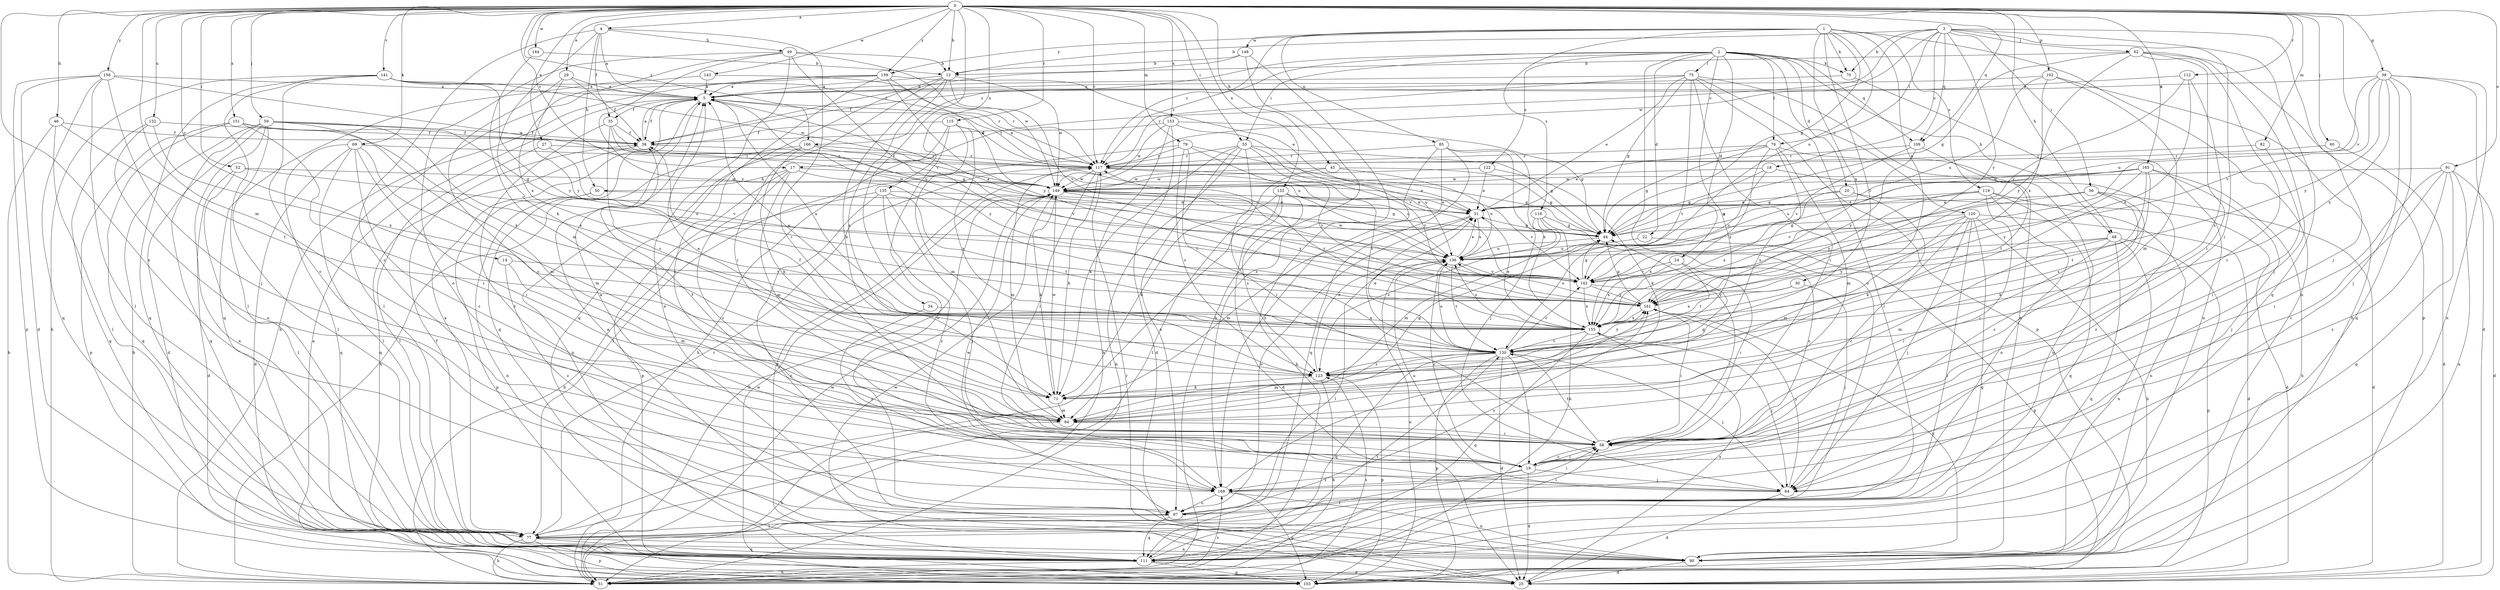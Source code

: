 strict digraph  {
0;
1;
2;
3;
4;
5;
12;
14;
17;
18;
19;
20;
22;
24;
25;
27;
29;
30;
31;
34;
35;
38;
39;
44;
45;
46;
48;
49;
50;
51;
52;
55;
56;
58;
59;
60;
62;
64;
69;
70;
71;
75;
76;
77;
79;
82;
84;
85;
90;
91;
97;
102;
103;
109;
111;
112;
115;
117;
118;
119;
120;
122;
123;
130;
132;
135;
136;
141;
142;
143;
144;
148;
149;
151;
152;
153;
155;
156;
159;
161;
165;
166;
168;
0 -> 4  [label=a];
0 -> 12  [label=b];
0 -> 14  [label=c];
0 -> 17  [label=c];
0 -> 27  [label=e];
0 -> 29  [label=e];
0 -> 34  [label=f];
0 -> 39  [label=g];
0 -> 45  [label=h];
0 -> 46  [label=h];
0 -> 48  [label=h];
0 -> 52  [label=i];
0 -> 55  [label=i];
0 -> 59  [label=j];
0 -> 60  [label=j];
0 -> 69  [label=k];
0 -> 79  [label=m];
0 -> 82  [label=m];
0 -> 84  [label=m];
0 -> 91  [label=o];
0 -> 97  [label=o];
0 -> 102  [label=p];
0 -> 109  [label=q];
0 -> 112  [label=r];
0 -> 115  [label=r];
0 -> 117  [label=r];
0 -> 132  [label=u];
0 -> 135  [label=u];
0 -> 141  [label=v];
0 -> 142  [label=v];
0 -> 143  [label=w];
0 -> 144  [label=w];
0 -> 151  [label=x];
0 -> 152  [label=x];
0 -> 153  [label=x];
0 -> 156  [label=y];
0 -> 159  [label=y];
0 -> 165  [label=z];
0 -> 166  [label=z];
1 -> 30  [label=e];
1 -> 44  [label=g];
1 -> 70  [label=k];
1 -> 85  [label=n];
1 -> 90  [label=n];
1 -> 117  [label=r];
1 -> 118  [label=s];
1 -> 119  [label=s];
1 -> 130  [label=t];
1 -> 136  [label=u];
1 -> 148  [label=w];
1 -> 155  [label=x];
1 -> 159  [label=y];
2 -> 20  [label=d];
2 -> 22  [label=d];
2 -> 24  [label=d];
2 -> 48  [label=h];
2 -> 55  [label=i];
2 -> 70  [label=k];
2 -> 75  [label=l];
2 -> 76  [label=l];
2 -> 97  [label=o];
2 -> 109  [label=q];
2 -> 117  [label=r];
2 -> 120  [label=s];
2 -> 122  [label=s];
2 -> 123  [label=s];
2 -> 166  [label=z];
3 -> 12  [label=b];
3 -> 17  [label=c];
3 -> 18  [label=c];
3 -> 56  [label=i];
3 -> 58  [label=i];
3 -> 62  [label=j];
3 -> 64  [label=j];
3 -> 70  [label=k];
3 -> 76  [label=l];
3 -> 109  [label=q];
3 -> 111  [label=q];
3 -> 149  [label=w];
3 -> 161  [label=y];
4 -> 5  [label=a];
4 -> 35  [label=f];
4 -> 49  [label=h];
4 -> 50  [label=h];
4 -> 58  [label=i];
4 -> 71  [label=k];
4 -> 168  [label=z];
5 -> 35  [label=f];
5 -> 38  [label=f];
5 -> 111  [label=q];
5 -> 117  [label=r];
5 -> 136  [label=u];
5 -> 155  [label=x];
12 -> 5  [label=a];
12 -> 58  [label=i];
12 -> 71  [label=k];
12 -> 111  [label=q];
12 -> 123  [label=s];
12 -> 142  [label=v];
12 -> 149  [label=w];
14 -> 84  [label=m];
14 -> 142  [label=v];
14 -> 168  [label=z];
17 -> 19  [label=c];
17 -> 31  [label=e];
17 -> 50  [label=h];
17 -> 84  [label=m];
17 -> 103  [label=p];
17 -> 149  [label=w];
18 -> 44  [label=g];
18 -> 142  [label=v];
18 -> 149  [label=w];
18 -> 168  [label=z];
19 -> 25  [label=d];
19 -> 58  [label=i];
19 -> 64  [label=j];
19 -> 77  [label=l];
19 -> 168  [label=z];
20 -> 25  [label=d];
20 -> 31  [label=e];
20 -> 71  [label=k];
20 -> 155  [label=x];
22 -> 103  [label=p];
22 -> 136  [label=u];
24 -> 58  [label=i];
24 -> 130  [label=t];
24 -> 142  [label=v];
24 -> 155  [label=x];
25 -> 117  [label=r];
25 -> 149  [label=w];
25 -> 155  [label=x];
27 -> 77  [label=l];
27 -> 117  [label=r];
27 -> 142  [label=v];
29 -> 5  [label=a];
29 -> 19  [label=c];
29 -> 38  [label=f];
29 -> 161  [label=y];
30 -> 64  [label=j];
30 -> 155  [label=x];
30 -> 161  [label=y];
31 -> 44  [label=g];
31 -> 84  [label=m];
31 -> 97  [label=o];
31 -> 136  [label=u];
34 -> 155  [label=x];
34 -> 168  [label=z];
35 -> 38  [label=f];
35 -> 44  [label=g];
35 -> 123  [label=s];
35 -> 161  [label=y];
35 -> 168  [label=z];
38 -> 5  [label=a];
38 -> 111  [label=q];
38 -> 117  [label=r];
39 -> 5  [label=a];
39 -> 25  [label=d];
39 -> 64  [label=j];
39 -> 90  [label=n];
39 -> 111  [label=q];
39 -> 136  [label=u];
39 -> 142  [label=v];
39 -> 155  [label=x];
39 -> 161  [label=y];
44 -> 136  [label=u];
45 -> 44  [label=g];
45 -> 77  [label=l];
45 -> 136  [label=u];
45 -> 149  [label=w];
46 -> 38  [label=f];
46 -> 51  [label=h];
46 -> 77  [label=l];
46 -> 130  [label=t];
48 -> 58  [label=i];
48 -> 84  [label=m];
48 -> 90  [label=n];
48 -> 103  [label=p];
48 -> 111  [label=q];
48 -> 136  [label=u];
48 -> 161  [label=y];
49 -> 12  [label=b];
49 -> 90  [label=n];
49 -> 97  [label=o];
49 -> 142  [label=v];
49 -> 149  [label=w];
49 -> 155  [label=x];
49 -> 161  [label=y];
50 -> 31  [label=e];
50 -> 90  [label=n];
50 -> 103  [label=p];
51 -> 123  [label=s];
51 -> 149  [label=w];
51 -> 168  [label=z];
52 -> 25  [label=d];
52 -> 77  [label=l];
52 -> 136  [label=u];
52 -> 149  [label=w];
55 -> 44  [label=g];
55 -> 51  [label=h];
55 -> 58  [label=i];
55 -> 71  [label=k];
55 -> 97  [label=o];
55 -> 117  [label=r];
55 -> 130  [label=t];
55 -> 161  [label=y];
56 -> 19  [label=c];
56 -> 25  [label=d];
56 -> 31  [label=e];
56 -> 71  [label=k];
56 -> 142  [label=v];
58 -> 19  [label=c];
58 -> 38  [label=f];
58 -> 130  [label=t];
59 -> 25  [label=d];
59 -> 38  [label=f];
59 -> 44  [label=g];
59 -> 51  [label=h];
59 -> 77  [label=l];
59 -> 84  [label=m];
59 -> 90  [label=n];
59 -> 111  [label=q];
59 -> 155  [label=x];
60 -> 25  [label=d];
60 -> 117  [label=r];
62 -> 12  [label=b];
62 -> 19  [label=c];
62 -> 44  [label=g];
62 -> 58  [label=i];
62 -> 64  [label=j];
62 -> 103  [label=p];
62 -> 155  [label=x];
64 -> 25  [label=d];
64 -> 136  [label=u];
64 -> 161  [label=y];
69 -> 19  [label=c];
69 -> 25  [label=d];
69 -> 58  [label=i];
69 -> 77  [label=l];
69 -> 84  [label=m];
69 -> 111  [label=q];
69 -> 117  [label=r];
70 -> 38  [label=f];
70 -> 90  [label=n];
71 -> 5  [label=a];
71 -> 44  [label=g];
71 -> 84  [label=m];
71 -> 149  [label=w];
75 -> 5  [label=a];
75 -> 31  [label=e];
75 -> 44  [label=g];
75 -> 58  [label=i];
75 -> 77  [label=l];
75 -> 90  [label=n];
75 -> 103  [label=p];
75 -> 117  [label=r];
75 -> 130  [label=t];
76 -> 31  [label=e];
76 -> 44  [label=g];
76 -> 84  [label=m];
76 -> 111  [label=q];
76 -> 117  [label=r];
76 -> 123  [label=s];
76 -> 155  [label=x];
77 -> 5  [label=a];
77 -> 38  [label=f];
77 -> 51  [label=h];
77 -> 90  [label=n];
77 -> 103  [label=p];
77 -> 111  [label=q];
77 -> 117  [label=r];
79 -> 77  [label=l];
79 -> 117  [label=r];
79 -> 123  [label=s];
79 -> 130  [label=t];
79 -> 136  [label=u];
79 -> 161  [label=y];
82 -> 58  [label=i];
82 -> 117  [label=r];
84 -> 44  [label=g];
84 -> 51  [label=h];
84 -> 58  [label=i];
85 -> 51  [label=h];
85 -> 64  [label=j];
85 -> 111  [label=q];
85 -> 117  [label=r];
85 -> 155  [label=x];
85 -> 168  [label=z];
90 -> 5  [label=a];
90 -> 25  [label=d];
90 -> 161  [label=y];
91 -> 19  [label=c];
91 -> 25  [label=d];
91 -> 58  [label=i];
91 -> 90  [label=n];
91 -> 111  [label=q];
91 -> 149  [label=w];
91 -> 168  [label=z];
97 -> 58  [label=i];
97 -> 77  [label=l];
97 -> 111  [label=q];
97 -> 149  [label=w];
97 -> 161  [label=y];
102 -> 5  [label=a];
102 -> 84  [label=m];
102 -> 90  [label=n];
102 -> 136  [label=u];
102 -> 161  [label=y];
103 -> 5  [label=a];
103 -> 136  [label=u];
103 -> 149  [label=w];
109 -> 117  [label=r];
109 -> 130  [label=t];
109 -> 142  [label=v];
109 -> 161  [label=y];
111 -> 25  [label=d];
111 -> 51  [label=h];
111 -> 103  [label=p];
111 -> 117  [label=r];
111 -> 130  [label=t];
112 -> 5  [label=a];
112 -> 123  [label=s];
112 -> 142  [label=v];
112 -> 155  [label=x];
115 -> 38  [label=f];
115 -> 51  [label=h];
115 -> 84  [label=m];
115 -> 97  [label=o];
115 -> 123  [label=s];
115 -> 136  [label=u];
117 -> 5  [label=a];
117 -> 44  [label=g];
117 -> 58  [label=i];
117 -> 71  [label=k];
117 -> 84  [label=m];
117 -> 136  [label=u];
117 -> 149  [label=w];
118 -> 19  [label=c];
118 -> 44  [label=g];
118 -> 51  [label=h];
118 -> 84  [label=m];
118 -> 123  [label=s];
119 -> 31  [label=e];
119 -> 44  [label=g];
119 -> 58  [label=i];
119 -> 90  [label=n];
119 -> 97  [label=o];
119 -> 111  [label=q];
119 -> 161  [label=y];
120 -> 19  [label=c];
120 -> 25  [label=d];
120 -> 44  [label=g];
120 -> 51  [label=h];
120 -> 64  [label=j];
120 -> 77  [label=l];
120 -> 84  [label=m];
120 -> 111  [label=q];
120 -> 155  [label=x];
122 -> 31  [label=e];
122 -> 71  [label=k];
122 -> 149  [label=w];
123 -> 31  [label=e];
123 -> 38  [label=f];
123 -> 51  [label=h];
123 -> 71  [label=k];
123 -> 103  [label=p];
130 -> 5  [label=a];
130 -> 19  [label=c];
130 -> 25  [label=d];
130 -> 31  [label=e];
130 -> 64  [label=j];
130 -> 84  [label=m];
130 -> 103  [label=p];
130 -> 111  [label=q];
130 -> 123  [label=s];
130 -> 136  [label=u];
130 -> 142  [label=v];
130 -> 161  [label=y];
132 -> 38  [label=f];
132 -> 97  [label=o];
132 -> 111  [label=q];
132 -> 155  [label=x];
135 -> 31  [label=e];
135 -> 51  [label=h];
135 -> 64  [label=j];
135 -> 90  [label=n];
135 -> 130  [label=t];
135 -> 168  [label=z];
136 -> 5  [label=a];
136 -> 19  [label=c];
136 -> 31  [label=e];
136 -> 77  [label=l];
136 -> 130  [label=t];
136 -> 142  [label=v];
136 -> 149  [label=w];
141 -> 5  [label=a];
141 -> 19  [label=c];
141 -> 51  [label=h];
141 -> 77  [label=l];
141 -> 111  [label=q];
141 -> 117  [label=r];
141 -> 149  [label=w];
141 -> 161  [label=y];
142 -> 44  [label=g];
142 -> 58  [label=i];
142 -> 155  [label=x];
142 -> 161  [label=y];
143 -> 5  [label=a];
143 -> 111  [label=q];
143 -> 117  [label=r];
144 -> 12  [label=b];
144 -> 84  [label=m];
148 -> 12  [label=b];
148 -> 38  [label=f];
148 -> 51  [label=h];
148 -> 168  [label=z];
149 -> 31  [label=e];
149 -> 44  [label=g];
149 -> 51  [label=h];
149 -> 71  [label=k];
149 -> 161  [label=y];
151 -> 38  [label=f];
151 -> 58  [label=i];
151 -> 103  [label=p];
151 -> 111  [label=q];
151 -> 155  [label=x];
152 -> 25  [label=d];
152 -> 31  [label=e];
152 -> 71  [label=k];
152 -> 77  [label=l];
152 -> 123  [label=s];
152 -> 142  [label=v];
153 -> 25  [label=d];
153 -> 38  [label=f];
153 -> 44  [label=g];
153 -> 51  [label=h];
153 -> 142  [label=v];
153 -> 149  [label=w];
155 -> 31  [label=e];
155 -> 64  [label=j];
155 -> 111  [label=q];
155 -> 117  [label=r];
155 -> 130  [label=t];
155 -> 136  [label=u];
156 -> 5  [label=a];
156 -> 25  [label=d];
156 -> 64  [label=j];
156 -> 77  [label=l];
156 -> 103  [label=p];
156 -> 111  [label=q];
156 -> 149  [label=w];
159 -> 5  [label=a];
159 -> 19  [label=c];
159 -> 31  [label=e];
159 -> 51  [label=h];
159 -> 77  [label=l];
159 -> 149  [label=w];
159 -> 161  [label=y];
161 -> 44  [label=g];
161 -> 58  [label=i];
161 -> 136  [label=u];
161 -> 155  [label=x];
165 -> 44  [label=g];
165 -> 51  [label=h];
165 -> 64  [label=j];
165 -> 123  [label=s];
165 -> 130  [label=t];
165 -> 136  [label=u];
165 -> 149  [label=w];
165 -> 161  [label=y];
166 -> 51  [label=h];
166 -> 71  [label=k];
166 -> 90  [label=n];
166 -> 117  [label=r];
166 -> 142  [label=v];
168 -> 5  [label=a];
168 -> 58  [label=i];
168 -> 90  [label=n];
168 -> 97  [label=o];
168 -> 103  [label=p];
168 -> 161  [label=y];
}
